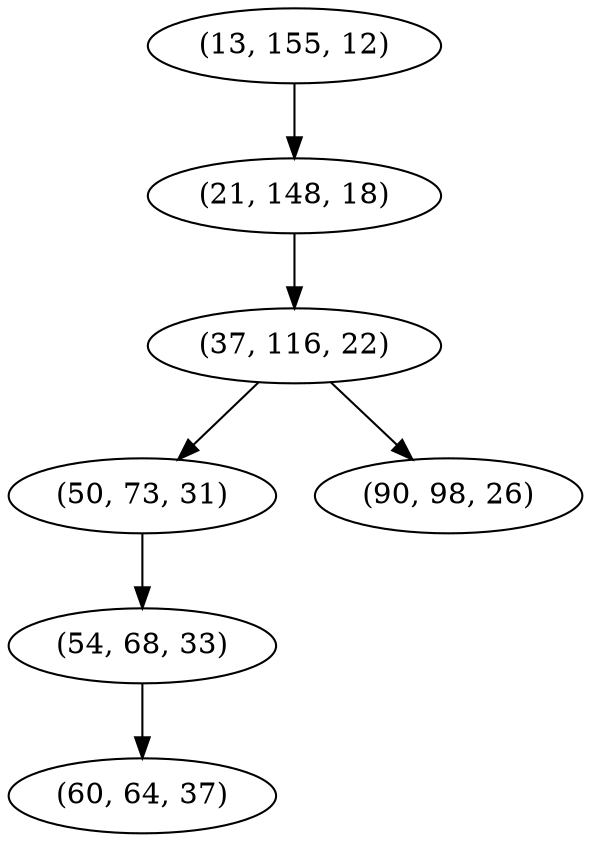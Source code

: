 digraph tree {
    "(13, 155, 12)";
    "(21, 148, 18)";
    "(37, 116, 22)";
    "(50, 73, 31)";
    "(54, 68, 33)";
    "(60, 64, 37)";
    "(90, 98, 26)";
    "(13, 155, 12)" -> "(21, 148, 18)";
    "(21, 148, 18)" -> "(37, 116, 22)";
    "(37, 116, 22)" -> "(50, 73, 31)";
    "(37, 116, 22)" -> "(90, 98, 26)";
    "(50, 73, 31)" -> "(54, 68, 33)";
    "(54, 68, 33)" -> "(60, 64, 37)";
}
